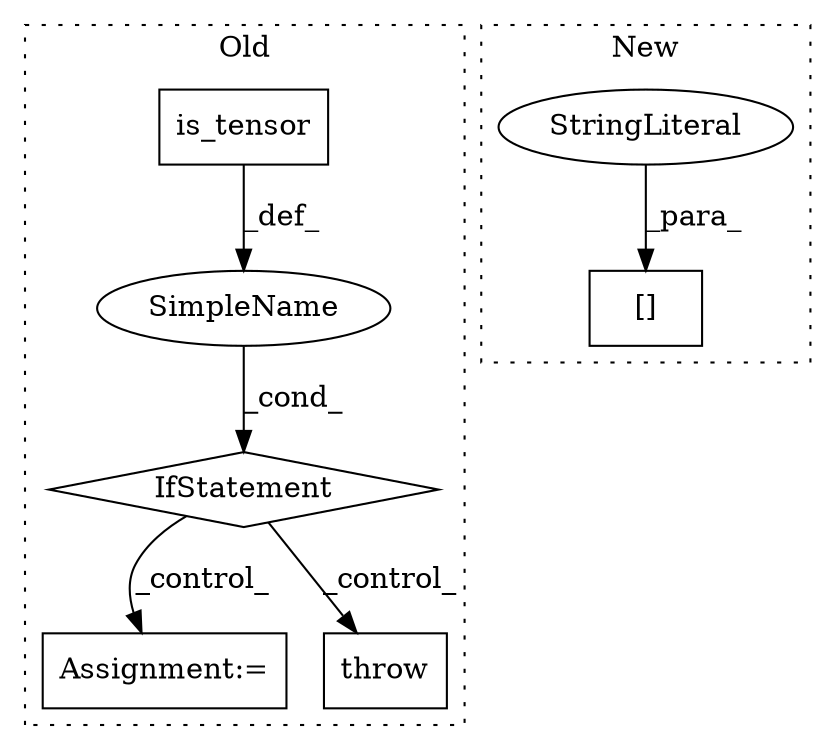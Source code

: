 digraph G {
subgraph cluster0 {
1 [label="is_tensor" a="32" s="11002,11017" l="10,1" shape="box"];
3 [label="IfStatement" a="25" s="10991,11018" l="4,2" shape="diamond"];
4 [label="Assignment:=" a="7" s="11099" l="1" shape="box"];
5 [label="SimpleName" a="42" s="" l="" shape="ellipse"];
7 [label="throw" a="53" s="11028" l="6" shape="box"];
label = "Old";
style="dotted";
}
subgraph cluster1 {
2 [label="[]" a="2" s="11233,11255" l="7,1" shape="box"];
6 [label="StringLiteral" a="45" s="11240" l="15" shape="ellipse"];
label = "New";
style="dotted";
}
1 -> 5 [label="_def_"];
3 -> 4 [label="_control_"];
3 -> 7 [label="_control_"];
5 -> 3 [label="_cond_"];
6 -> 2 [label="_para_"];
}